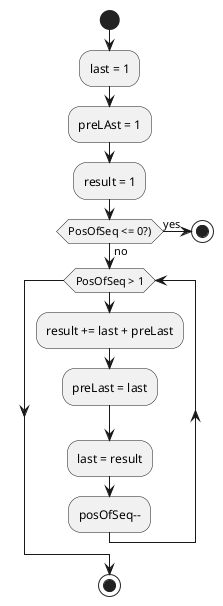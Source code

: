 @startuml
'https://plantuml.com/activity-diagram-beta

start

:last = 1;
:preLAst = 1;
:result = 1;
if(PosOfSeq <= 0?)) then (yes)
stop;
else(no)
while(PosOfSeq > 1)
    :result += last + preLast;
    :preLast = last;
    :last = result;
    :posOfSeq--;
endwhile;
stop;
@enduml
